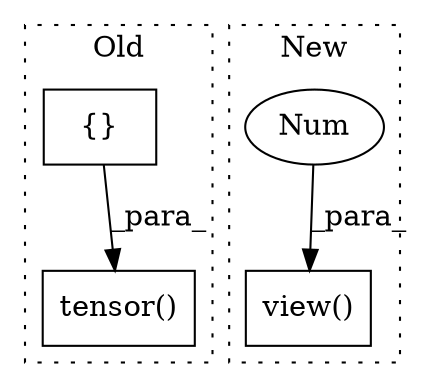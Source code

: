 digraph G {
subgraph cluster0 {
1 [label="tensor()" a="75" s="989,1010" l="13,1" shape="box"];
4 [label="{}" a="59" s="1003,1008" l="1,0" shape="box"];
label = "Old";
style="dotted";
}
subgraph cluster1 {
2 [label="view()" a="75" s="811,873" l="52,1" shape="box"];
3 [label="Num" a="76" s="863" l="1" shape="ellipse"];
label = "New";
style="dotted";
}
3 -> 2 [label="_para_"];
4 -> 1 [label="_para_"];
}